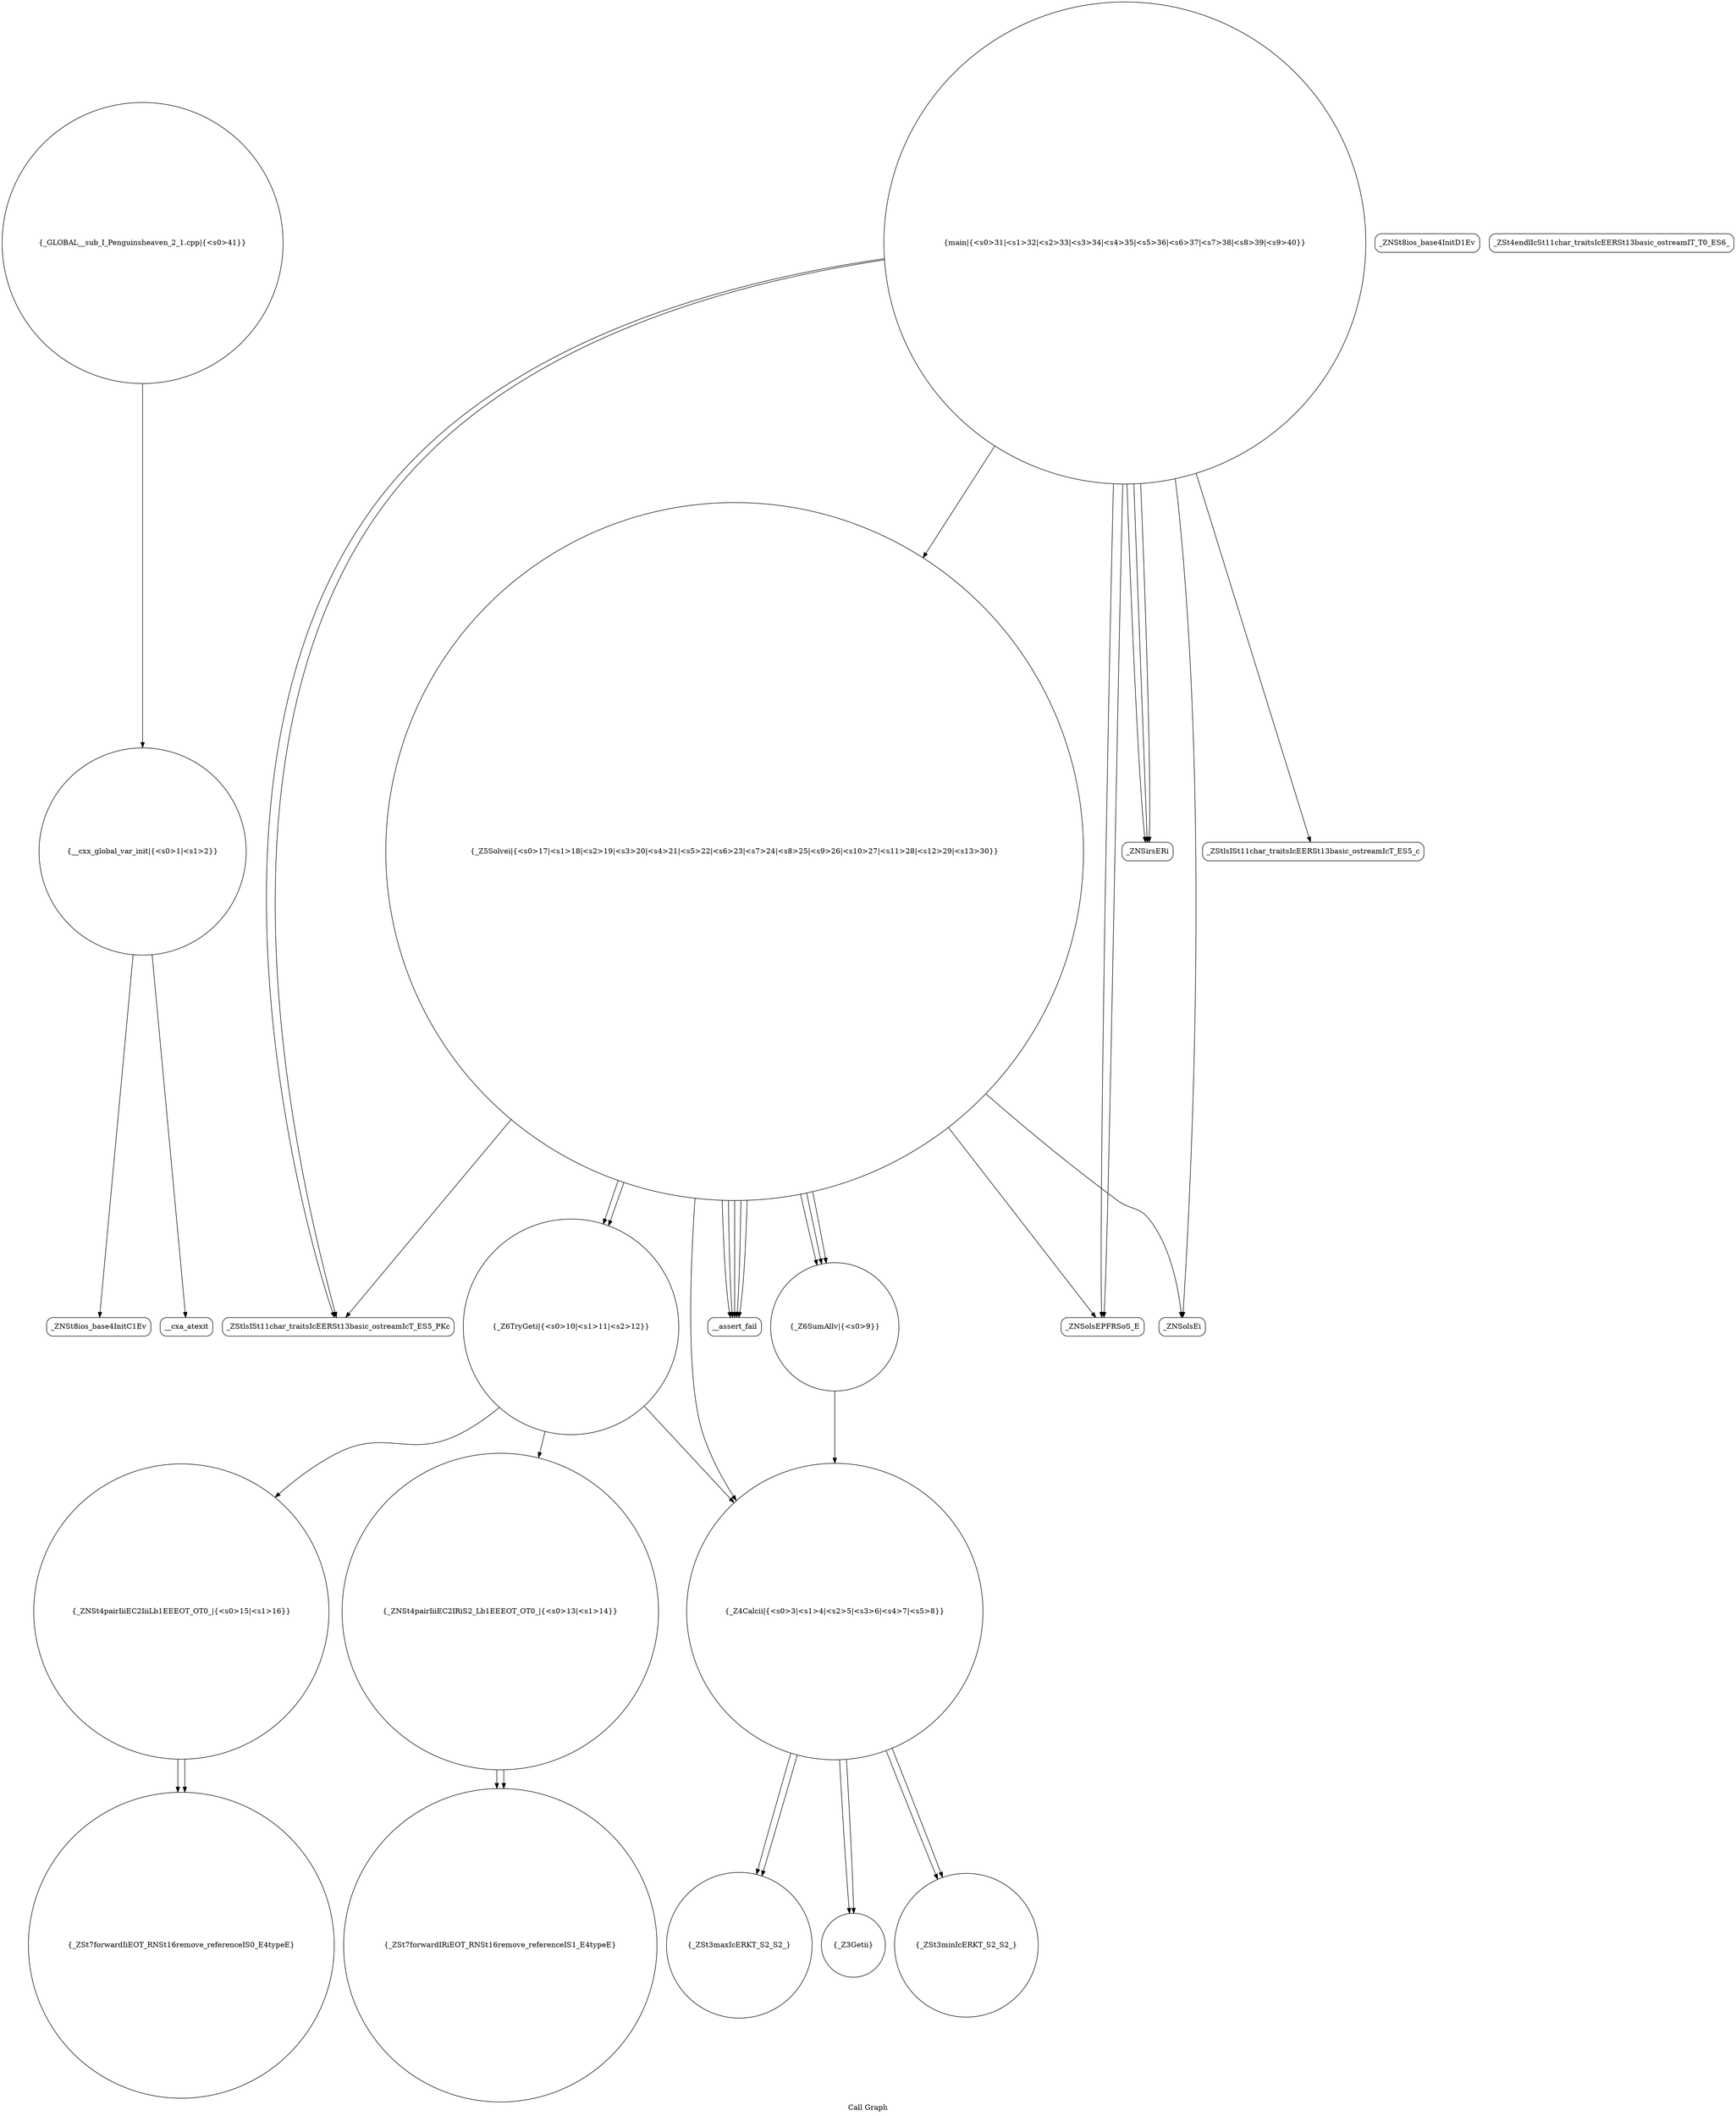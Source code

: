 digraph "Call Graph" {
	label="Call Graph";

	Node0x556c429e60b0 [shape=record,shape=circle,label="{__cxx_global_var_init|{<s0>1|<s1>2}}"];
	Node0x556c429e60b0:s0 -> Node0x556c429e6540[color=black];
	Node0x556c429e60b0:s1 -> Node0x556c429e6640[color=black];
	Node0x556c429e6840 [shape=record,shape=circle,label="{_ZSt3maxIcERKT_S2_S2_}"];
	Node0x556c429e6bc0 [shape=record,shape=Mrecord,label="{_ZStlsISt11char_traitsIcEERSt13basic_ostreamIcT_ES5_PKc}"];
	Node0x556c429e6f40 [shape=record,shape=circle,label="{_ZSt7forwardIRiEOT_RNSt16remove_referenceIS1_E4typeE}"];
	Node0x556c429e65c0 [shape=record,shape=Mrecord,label="{_ZNSt8ios_base4InitD1Ev}"];
	Node0x556c429e6940 [shape=record,shape=circle,label="{_Z6TryGeti|{<s0>10|<s1>11|<s2>12}}"];
	Node0x556c429e6940:s0 -> Node0x556c429e6740[color=black];
	Node0x556c429e6940:s1 -> Node0x556c429e69c0[color=black];
	Node0x556c429e6940:s2 -> Node0x556c429e6a40[color=black];
	Node0x556c429e6cc0 [shape=record,shape=Mrecord,label="{_ZNSolsEPFRSoS_E}"];
	Node0x556c429e7040 [shape=record,shape=circle,label="{_GLOBAL__sub_I_Penguinsheaven_2_1.cpp|{<s0>41}}"];
	Node0x556c429e7040:s0 -> Node0x556c429e60b0[color=black];
	Node0x556c429e66c0 [shape=record,shape=circle,label="{_Z3Getii}"];
	Node0x556c429e6a40 [shape=record,shape=circle,label="{_ZNSt4pairIiiEC2IiiLb1EEEOT_OT0_|{<s0>15|<s1>16}}"];
	Node0x556c429e6a40:s0 -> Node0x556c429e6fc0[color=black];
	Node0x556c429e6a40:s1 -> Node0x556c429e6fc0[color=black];
	Node0x556c429e6dc0 [shape=record,shape=circle,label="{main|{<s0>31|<s1>32|<s2>33|<s3>34|<s4>35|<s5>36|<s6>37|<s7>38|<s8>39|<s9>40}}"];
	Node0x556c429e6dc0:s0 -> Node0x556c429e6e40[color=black];
	Node0x556c429e6dc0:s1 -> Node0x556c429e6e40[color=black];
	Node0x556c429e6dc0:s2 -> Node0x556c429e6e40[color=black];
	Node0x556c429e6dc0:s3 -> Node0x556c429e6ac0[color=black];
	Node0x556c429e6dc0:s4 -> Node0x556c429e6bc0[color=black];
	Node0x556c429e6dc0:s5 -> Node0x556c429e6c40[color=black];
	Node0x556c429e6dc0:s6 -> Node0x556c429e6bc0[color=black];
	Node0x556c429e6dc0:s7 -> Node0x556c429e6cc0[color=black];
	Node0x556c429e6dc0:s8 -> Node0x556c429e6ec0[color=black];
	Node0x556c429e6dc0:s9 -> Node0x556c429e6cc0[color=black];
	Node0x556c429e67c0 [shape=record,shape=circle,label="{_ZSt3minIcERKT_S2_S2_}"];
	Node0x556c429e6b40 [shape=record,shape=Mrecord,label="{__assert_fail}"];
	Node0x556c429e6ec0 [shape=record,shape=Mrecord,label="{_ZStlsISt11char_traitsIcEERSt13basic_ostreamIcT_ES5_c}"];
	Node0x556c429e6540 [shape=record,shape=Mrecord,label="{_ZNSt8ios_base4InitC1Ev}"];
	Node0x556c429e68c0 [shape=record,shape=circle,label="{_Z6SumAllv|{<s0>9}}"];
	Node0x556c429e68c0:s0 -> Node0x556c429e6740[color=black];
	Node0x556c429e6c40 [shape=record,shape=Mrecord,label="{_ZNSolsEi}"];
	Node0x556c429e6fc0 [shape=record,shape=circle,label="{_ZSt7forwardIiEOT_RNSt16remove_referenceIS0_E4typeE}"];
	Node0x556c429e6640 [shape=record,shape=Mrecord,label="{__cxa_atexit}"];
	Node0x556c429e69c0 [shape=record,shape=circle,label="{_ZNSt4pairIiiEC2IRiS2_Lb1EEEOT_OT0_|{<s0>13|<s1>14}}"];
	Node0x556c429e69c0:s0 -> Node0x556c429e6f40[color=black];
	Node0x556c429e69c0:s1 -> Node0x556c429e6f40[color=black];
	Node0x556c429e6d40 [shape=record,shape=Mrecord,label="{_ZSt4endlIcSt11char_traitsIcEERSt13basic_ostreamIT_T0_ES6_}"];
	Node0x556c429e6740 [shape=record,shape=circle,label="{_Z4Calcii|{<s0>3|<s1>4|<s2>5|<s3>6|<s4>7|<s5>8}}"];
	Node0x556c429e6740:s0 -> Node0x556c429e66c0[color=black];
	Node0x556c429e6740:s1 -> Node0x556c429e66c0[color=black];
	Node0x556c429e6740:s2 -> Node0x556c429e67c0[color=black];
	Node0x556c429e6740:s3 -> Node0x556c429e67c0[color=black];
	Node0x556c429e6740:s4 -> Node0x556c429e6840[color=black];
	Node0x556c429e6740:s5 -> Node0x556c429e6840[color=black];
	Node0x556c429e6ac0 [shape=record,shape=circle,label="{_Z5Solvei|{<s0>17|<s1>18|<s2>19|<s3>20|<s4>21|<s5>22|<s6>23|<s7>24|<s8>25|<s9>26|<s10>27|<s11>28|<s12>29|<s13>30}}"];
	Node0x556c429e6ac0:s0 -> Node0x556c429e6740[color=black];
	Node0x556c429e6ac0:s1 -> Node0x556c429e6b40[color=black];
	Node0x556c429e6ac0:s2 -> Node0x556c429e68c0[color=black];
	Node0x556c429e6ac0:s3 -> Node0x556c429e6bc0[color=black];
	Node0x556c429e6ac0:s4 -> Node0x556c429e68c0[color=black];
	Node0x556c429e6ac0:s5 -> Node0x556c429e6c40[color=black];
	Node0x556c429e6ac0:s6 -> Node0x556c429e6cc0[color=black];
	Node0x556c429e6ac0:s7 -> Node0x556c429e6b40[color=black];
	Node0x556c429e6ac0:s8 -> Node0x556c429e6940[color=black];
	Node0x556c429e6ac0:s9 -> Node0x556c429e6940[color=black];
	Node0x556c429e6ac0:s10 -> Node0x556c429e6b40[color=black];
	Node0x556c429e6ac0:s11 -> Node0x556c429e6b40[color=black];
	Node0x556c429e6ac0:s12 -> Node0x556c429e68c0[color=black];
	Node0x556c429e6ac0:s13 -> Node0x556c429e6b40[color=black];
	Node0x556c429e6e40 [shape=record,shape=Mrecord,label="{_ZNSirsERi}"];
}
